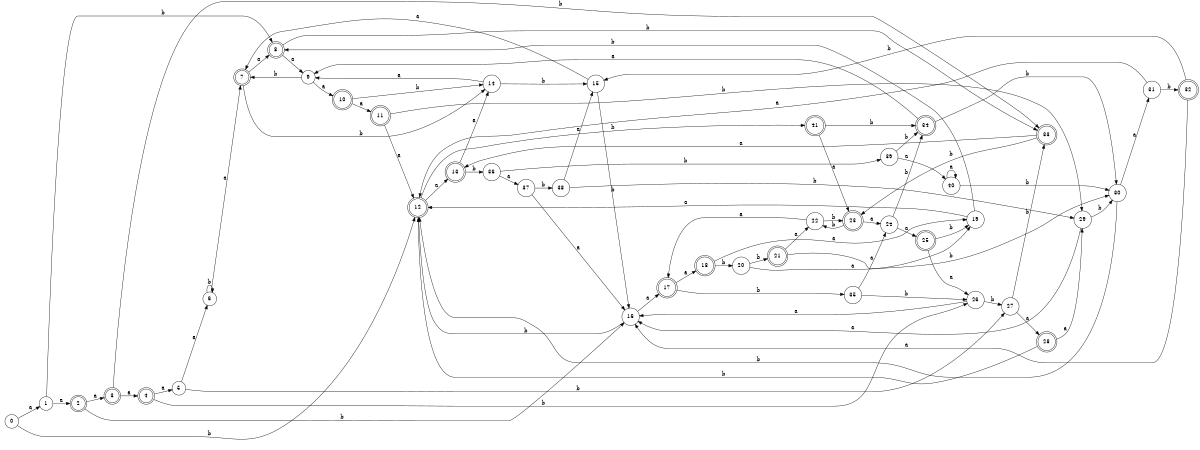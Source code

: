 digraph n34_6 {
__start0 [label="" shape="none"];

rankdir=LR;
size="8,5";

s0 [style="filled", color="black", fillcolor="white" shape="circle", label="0"];
s1 [style="filled", color="black", fillcolor="white" shape="circle", label="1"];
s2 [style="rounded,filled", color="black", fillcolor="white" shape="doublecircle", label="2"];
s3 [style="rounded,filled", color="black", fillcolor="white" shape="doublecircle", label="3"];
s4 [style="rounded,filled", color="black", fillcolor="white" shape="doublecircle", label="4"];
s5 [style="filled", color="black", fillcolor="white" shape="circle", label="5"];
s6 [style="filled", color="black", fillcolor="white" shape="circle", label="6"];
s7 [style="rounded,filled", color="black", fillcolor="white" shape="doublecircle", label="7"];
s8 [style="rounded,filled", color="black", fillcolor="white" shape="doublecircle", label="8"];
s9 [style="filled", color="black", fillcolor="white" shape="circle", label="9"];
s10 [style="rounded,filled", color="black", fillcolor="white" shape="doublecircle", label="10"];
s11 [style="rounded,filled", color="black", fillcolor="white" shape="doublecircle", label="11"];
s12 [style="rounded,filled", color="black", fillcolor="white" shape="doublecircle", label="12"];
s13 [style="rounded,filled", color="black", fillcolor="white" shape="doublecircle", label="13"];
s14 [style="filled", color="black", fillcolor="white" shape="circle", label="14"];
s15 [style="filled", color="black", fillcolor="white" shape="circle", label="15"];
s16 [style="filled", color="black", fillcolor="white" shape="circle", label="16"];
s17 [style="rounded,filled", color="black", fillcolor="white" shape="doublecircle", label="17"];
s18 [style="rounded,filled", color="black", fillcolor="white" shape="doublecircle", label="18"];
s19 [style="filled", color="black", fillcolor="white" shape="circle", label="19"];
s20 [style="filled", color="black", fillcolor="white" shape="circle", label="20"];
s21 [style="rounded,filled", color="black", fillcolor="white" shape="doublecircle", label="21"];
s22 [style="filled", color="black", fillcolor="white" shape="circle", label="22"];
s23 [style="rounded,filled", color="black", fillcolor="white" shape="doublecircle", label="23"];
s24 [style="filled", color="black", fillcolor="white" shape="circle", label="24"];
s25 [style="rounded,filled", color="black", fillcolor="white" shape="doublecircle", label="25"];
s26 [style="filled", color="black", fillcolor="white" shape="circle", label="26"];
s27 [style="filled", color="black", fillcolor="white" shape="circle", label="27"];
s28 [style="rounded,filled", color="black", fillcolor="white" shape="doublecircle", label="28"];
s29 [style="filled", color="black", fillcolor="white" shape="circle", label="29"];
s30 [style="filled", color="black", fillcolor="white" shape="circle", label="30"];
s31 [style="filled", color="black", fillcolor="white" shape="circle", label="31"];
s32 [style="rounded,filled", color="black", fillcolor="white" shape="doublecircle", label="32"];
s33 [style="rounded,filled", color="black", fillcolor="white" shape="doublecircle", label="33"];
s34 [style="rounded,filled", color="black", fillcolor="white" shape="doublecircle", label="34"];
s35 [style="filled", color="black", fillcolor="white" shape="circle", label="35"];
s36 [style="filled", color="black", fillcolor="white" shape="circle", label="36"];
s37 [style="filled", color="black", fillcolor="white" shape="circle", label="37"];
s38 [style="filled", color="black", fillcolor="white" shape="circle", label="38"];
s39 [style="filled", color="black", fillcolor="white" shape="circle", label="39"];
s40 [style="filled", color="black", fillcolor="white" shape="circle", label="40"];
s41 [style="rounded,filled", color="black", fillcolor="white" shape="doublecircle", label="41"];
s0 -> s1 [label="a"];
s0 -> s12 [label="b"];
s1 -> s2 [label="a"];
s1 -> s8 [label="b"];
s2 -> s3 [label="a"];
s2 -> s16 [label="b"];
s3 -> s4 [label="a"];
s3 -> s33 [label="b"];
s4 -> s5 [label="a"];
s4 -> s26 [label="b"];
s5 -> s6 [label="a"];
s5 -> s27 [label="b"];
s6 -> s7 [label="a"];
s6 -> s6 [label="b"];
s7 -> s8 [label="a"];
s7 -> s14 [label="b"];
s8 -> s9 [label="a"];
s8 -> s33 [label="b"];
s9 -> s10 [label="a"];
s9 -> s7 [label="b"];
s10 -> s11 [label="a"];
s10 -> s14 [label="b"];
s11 -> s12 [label="a"];
s11 -> s29 [label="b"];
s12 -> s13 [label="a"];
s12 -> s41 [label="b"];
s13 -> s14 [label="a"];
s13 -> s36 [label="b"];
s14 -> s9 [label="a"];
s14 -> s15 [label="b"];
s15 -> s7 [label="a"];
s15 -> s16 [label="b"];
s16 -> s17 [label="a"];
s16 -> s12 [label="b"];
s17 -> s18 [label="a"];
s17 -> s35 [label="b"];
s18 -> s19 [label="a"];
s18 -> s20 [label="b"];
s19 -> s12 [label="a"];
s19 -> s8 [label="b"];
s20 -> s19 [label="a"];
s20 -> s21 [label="b"];
s21 -> s22 [label="a"];
s21 -> s30 [label="b"];
s22 -> s17 [label="a"];
s22 -> s23 [label="b"];
s23 -> s24 [label="a"];
s23 -> s22 [label="b"];
s24 -> s25 [label="a"];
s24 -> s34 [label="b"];
s25 -> s26 [label="a"];
s25 -> s19 [label="b"];
s26 -> s16 [label="a"];
s26 -> s27 [label="b"];
s27 -> s28 [label="a"];
s27 -> s33 [label="b"];
s28 -> s29 [label="a"];
s28 -> s12 [label="b"];
s29 -> s16 [label="a"];
s29 -> s30 [label="b"];
s30 -> s31 [label="a"];
s30 -> s12 [label="b"];
s31 -> s12 [label="a"];
s31 -> s32 [label="b"];
s32 -> s16 [label="a"];
s32 -> s15 [label="b"];
s33 -> s13 [label="a"];
s33 -> s23 [label="b"];
s34 -> s9 [label="a"];
s34 -> s30 [label="b"];
s35 -> s24 [label="a"];
s35 -> s26 [label="b"];
s36 -> s37 [label="a"];
s36 -> s39 [label="b"];
s37 -> s16 [label="a"];
s37 -> s38 [label="b"];
s38 -> s15 [label="a"];
s38 -> s29 [label="b"];
s39 -> s40 [label="a"];
s39 -> s34 [label="b"];
s40 -> s40 [label="a"];
s40 -> s30 [label="b"];
s41 -> s23 [label="a"];
s41 -> s34 [label="b"];

}